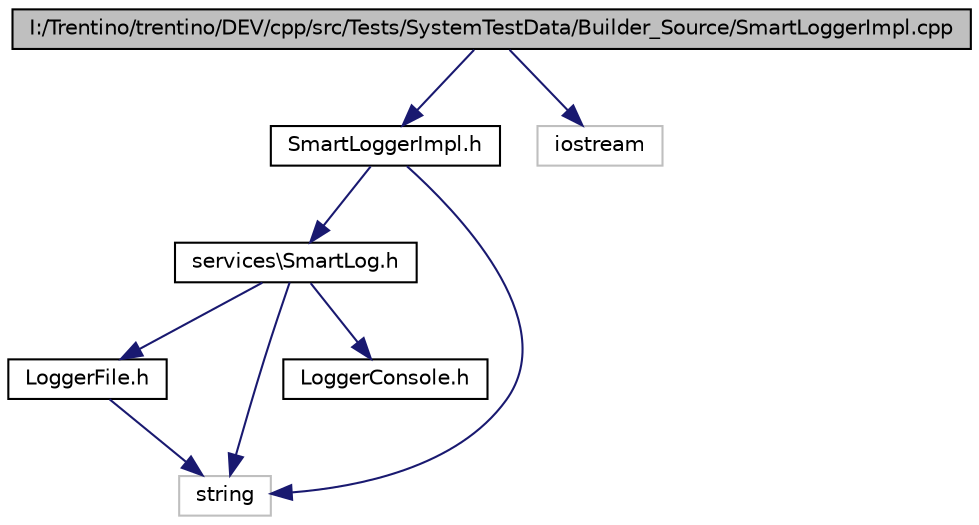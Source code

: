 digraph G
{
  edge [fontname="Helvetica",fontsize="10",labelfontname="Helvetica",labelfontsize="10"];
  node [fontname="Helvetica",fontsize="10",shape=record];
  Node1 [label="I:/Trentino/trentino/DEV/cpp/src/Tests/SystemTestData/Builder_Source/SmartLoggerImpl.cpp",height=0.2,width=0.4,color="black", fillcolor="grey75", style="filled" fontcolor="black"];
  Node1 -> Node2 [color="midnightblue",fontsize="10",style="solid",fontname="Helvetica"];
  Node2 [label="SmartLoggerImpl.h",height=0.2,width=0.4,color="black", fillcolor="white", style="filled",URL="$_source_2_smart_logger_impl_8h.html"];
  Node2 -> Node3 [color="midnightblue",fontsize="10",style="solid",fontname="Helvetica"];
  Node3 [label="services\\SmartLog.h",height=0.2,width=0.4,color="black", fillcolor="white", style="filled",URL="$_source_2services_2_smart_log_8h.html"];
  Node3 -> Node4 [color="midnightblue",fontsize="10",style="solid",fontname="Helvetica"];
  Node4 [label="LoggerFile.h",height=0.2,width=0.4,color="black", fillcolor="white", style="filled",URL="$_source_2services_2_logger_file_8h.html"];
  Node4 -> Node5 [color="midnightblue",fontsize="10",style="solid",fontname="Helvetica"];
  Node5 [label="string",height=0.2,width=0.4,color="grey75", fillcolor="white", style="filled"];
  Node3 -> Node6 [color="midnightblue",fontsize="10",style="solid",fontname="Helvetica"];
  Node6 [label="LoggerConsole.h",height=0.2,width=0.4,color="black", fillcolor="white", style="filled",URL="$_source_2services_2_logger_console_8h.html"];
  Node3 -> Node5 [color="midnightblue",fontsize="10",style="solid",fontname="Helvetica"];
  Node2 -> Node5 [color="midnightblue",fontsize="10",style="solid",fontname="Helvetica"];
  Node1 -> Node7 [color="midnightblue",fontsize="10",style="solid",fontname="Helvetica"];
  Node7 [label="iostream",height=0.2,width=0.4,color="grey75", fillcolor="white", style="filled"];
}
